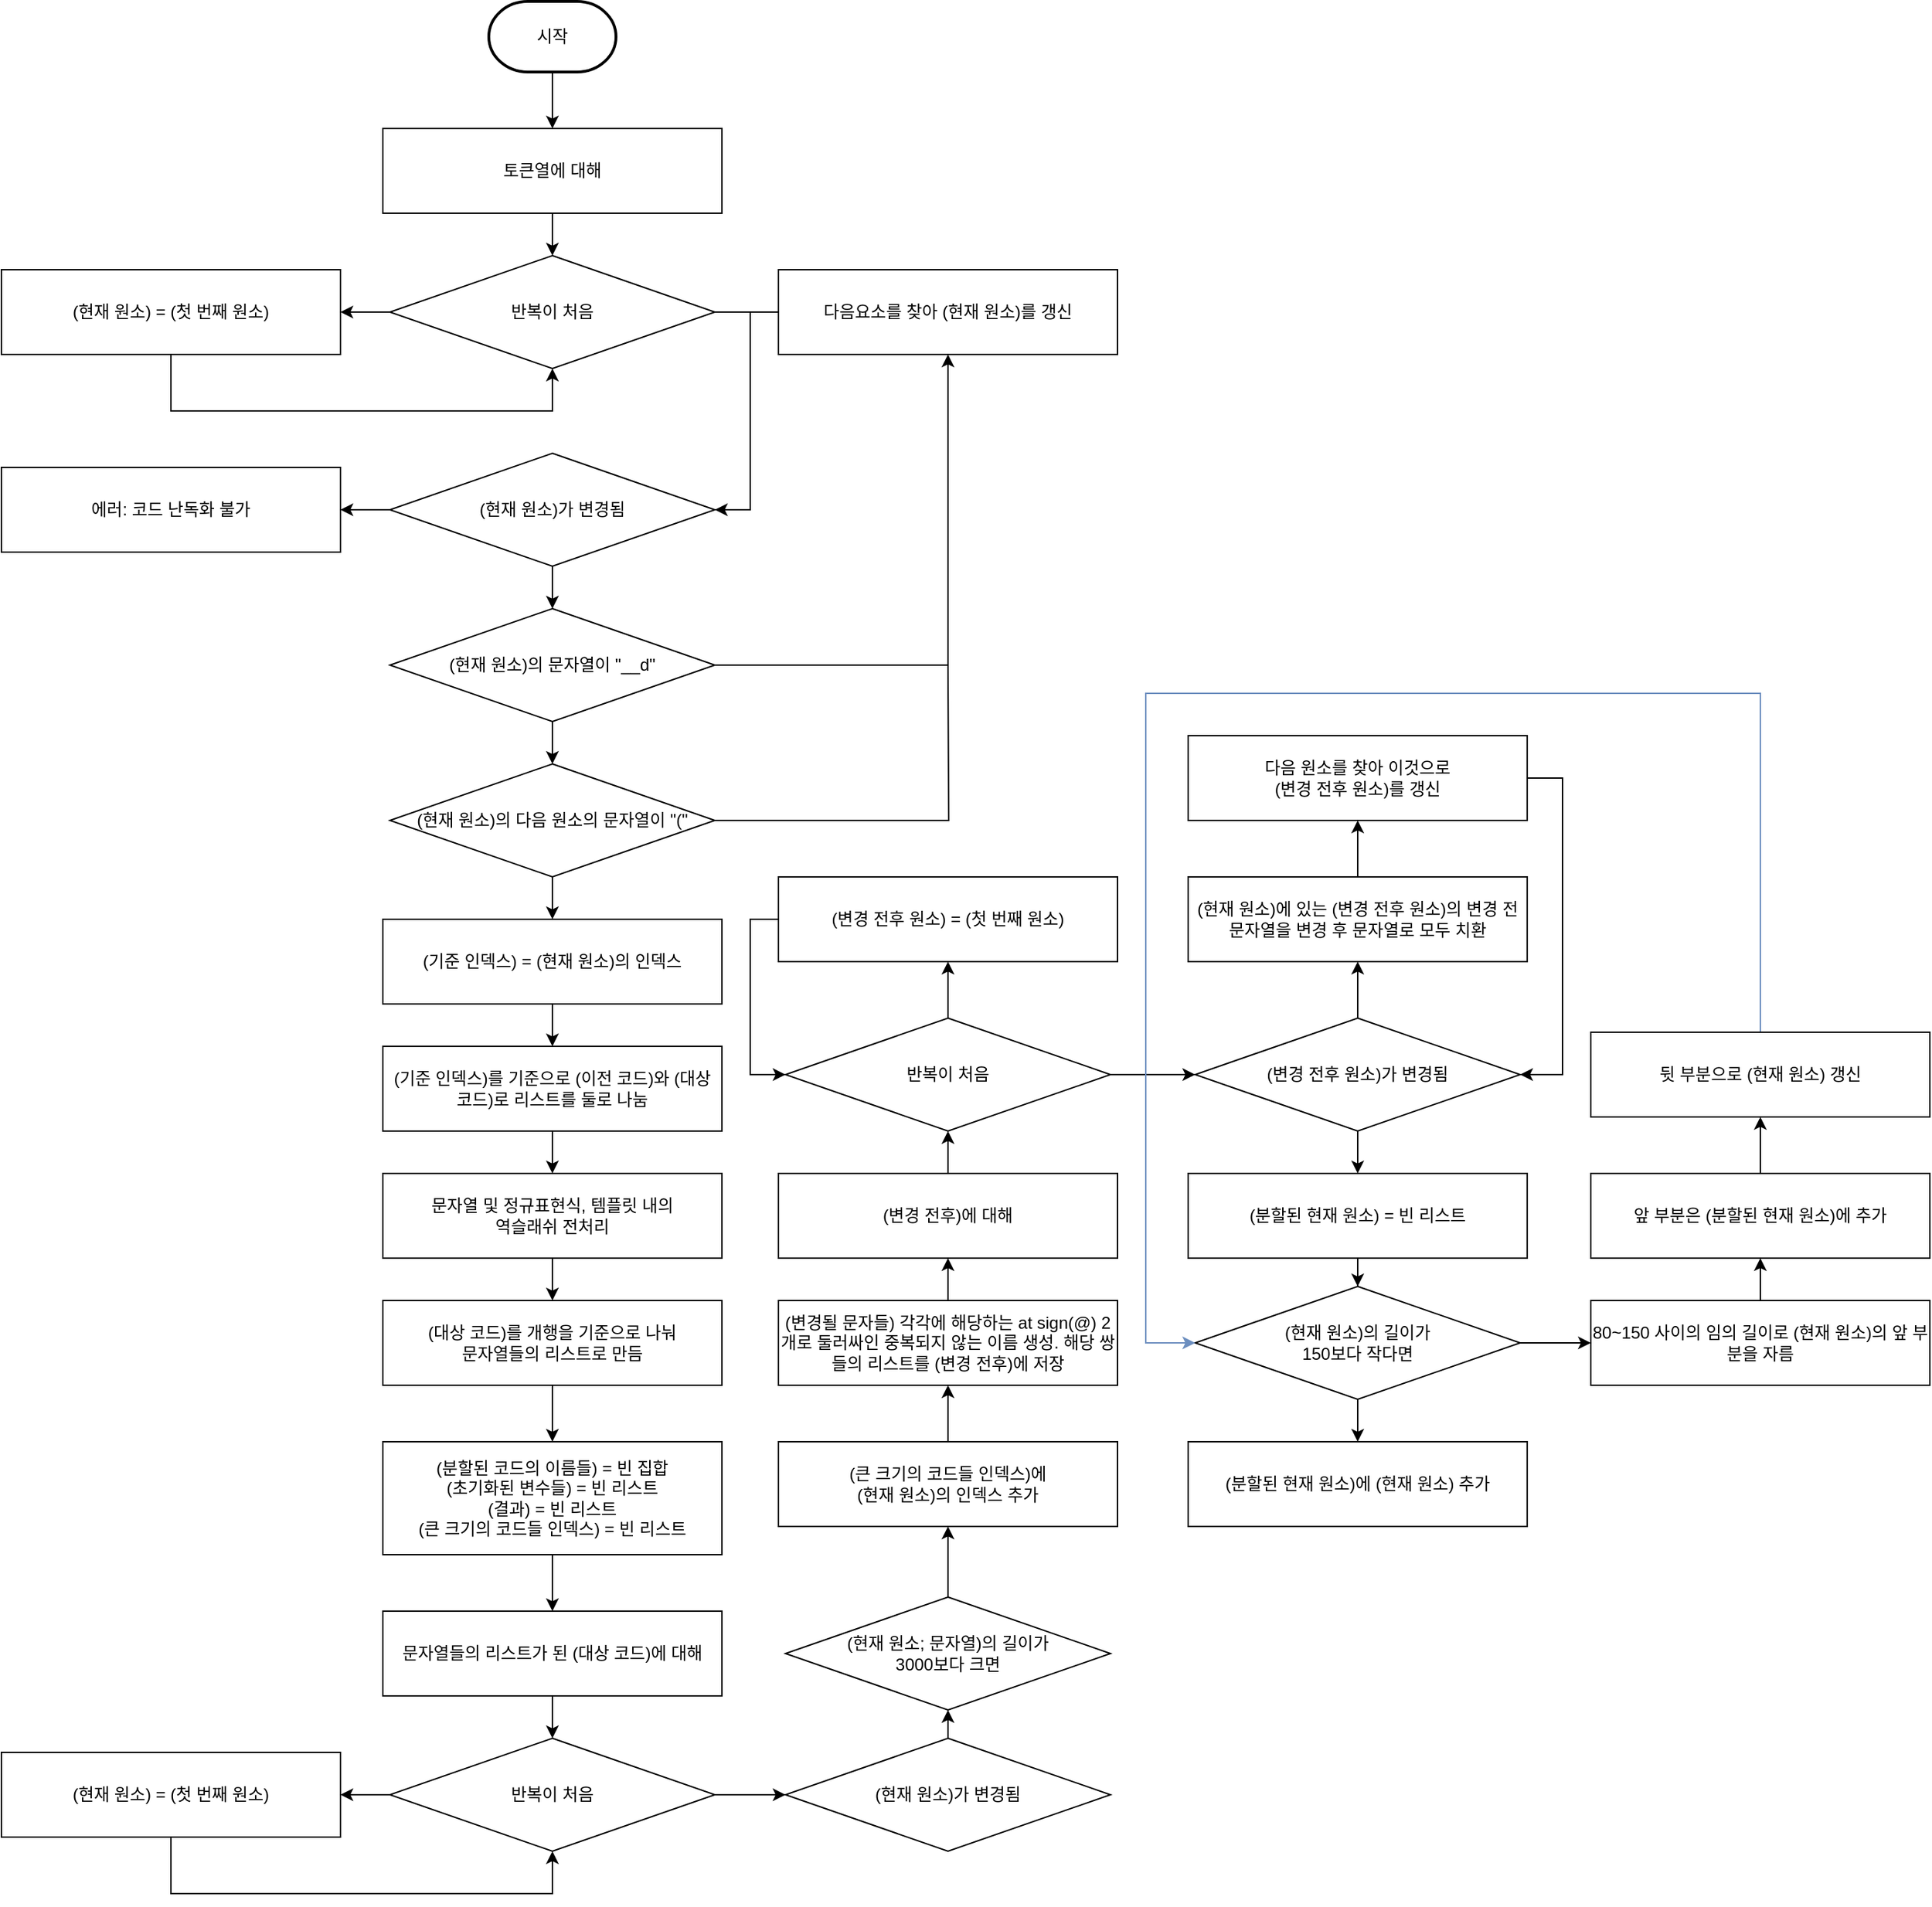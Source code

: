 <mxfile version="22.1.11" type="github">
  <diagram id="C5RBs43oDa-KdzZeNtuy" name="Page-1">
    <mxGraphModel dx="1686" dy="1119" grid="1" gridSize="10" guides="1" tooltips="1" connect="1" arrows="1" fold="1" page="1" pageScale="1" pageWidth="1654" pageHeight="2336" math="0" shadow="0">
      <root>
        <mxCell id="WIyWlLk6GJQsqaUBKTNV-0" />
        <mxCell id="WIyWlLk6GJQsqaUBKTNV-1" parent="WIyWlLk6GJQsqaUBKTNV-0" />
        <mxCell id="RM3j1rOh3Ni4RtUUmrqW-9" style="edgeStyle=orthogonalEdgeStyle;rounded=0;orthogonalLoop=1;jettySize=auto;html=1;exitX=0.5;exitY=1;exitDx=0;exitDy=0;exitPerimeter=0;" edge="1" parent="WIyWlLk6GJQsqaUBKTNV-1" source="RM3j1rOh3Ni4RtUUmrqW-0" target="RM3j1rOh3Ni4RtUUmrqW-2">
          <mxGeometry relative="1" as="geometry" />
        </mxCell>
        <mxCell id="RM3j1rOh3Ni4RtUUmrqW-0" value="시작" style="strokeWidth=2;html=1;shape=mxgraph.flowchart.terminator;whiteSpace=wrap;" vertex="1" parent="WIyWlLk6GJQsqaUBKTNV-1">
          <mxGeometry x="365" y="60" width="90" height="50" as="geometry" />
        </mxCell>
        <mxCell id="RM3j1rOh3Ni4RtUUmrqW-10" style="edgeStyle=orthogonalEdgeStyle;rounded=0;orthogonalLoop=1;jettySize=auto;html=1;exitX=0.5;exitY=1;exitDx=0;exitDy=0;" edge="1" parent="WIyWlLk6GJQsqaUBKTNV-1" source="RM3j1rOh3Ni4RtUUmrqW-2" target="RM3j1rOh3Ni4RtUUmrqW-3">
          <mxGeometry relative="1" as="geometry" />
        </mxCell>
        <mxCell id="RM3j1rOh3Ni4RtUUmrqW-2" value="토큰열에 대해" style="rounded=0;whiteSpace=wrap;html=1;" vertex="1" parent="WIyWlLk6GJQsqaUBKTNV-1">
          <mxGeometry x="290" y="150" width="240" height="60" as="geometry" />
        </mxCell>
        <mxCell id="RM3j1rOh3Ni4RtUUmrqW-14" style="edgeStyle=orthogonalEdgeStyle;rounded=0;orthogonalLoop=1;jettySize=auto;html=1;exitX=1;exitY=0.5;exitDx=0;exitDy=0;entryX=1;entryY=0.5;entryDx=0;entryDy=0;" edge="1" parent="WIyWlLk6GJQsqaUBKTNV-1" source="RM3j1rOh3Ni4RtUUmrqW-3" target="RM3j1rOh3Ni4RtUUmrqW-6">
          <mxGeometry relative="1" as="geometry">
            <Array as="points">
              <mxPoint x="550" y="280" />
              <mxPoint x="550" y="420" />
            </Array>
          </mxGeometry>
        </mxCell>
        <mxCell id="RM3j1rOh3Ni4RtUUmrqW-41" style="edgeStyle=orthogonalEdgeStyle;rounded=0;orthogonalLoop=1;jettySize=auto;html=1;exitX=0;exitY=0.5;exitDx=0;exitDy=0;entryX=1;entryY=0.5;entryDx=0;entryDy=0;" edge="1" parent="WIyWlLk6GJQsqaUBKTNV-1" source="RM3j1rOh3Ni4RtUUmrqW-3" target="RM3j1rOh3Ni4RtUUmrqW-4">
          <mxGeometry relative="1" as="geometry" />
        </mxCell>
        <mxCell id="RM3j1rOh3Ni4RtUUmrqW-3" value="반복이 처음" style="rhombus;whiteSpace=wrap;html=1;" vertex="1" parent="WIyWlLk6GJQsqaUBKTNV-1">
          <mxGeometry x="295" y="240" width="230" height="80" as="geometry" />
        </mxCell>
        <mxCell id="RM3j1rOh3Ni4RtUUmrqW-42" style="edgeStyle=orthogonalEdgeStyle;rounded=0;orthogonalLoop=1;jettySize=auto;html=1;exitX=0.5;exitY=1;exitDx=0;exitDy=0;entryX=0.5;entryY=1;entryDx=0;entryDy=0;" edge="1" parent="WIyWlLk6GJQsqaUBKTNV-1" source="RM3j1rOh3Ni4RtUUmrqW-4" target="RM3j1rOh3Ni4RtUUmrqW-3">
          <mxGeometry relative="1" as="geometry">
            <Array as="points">
              <mxPoint x="140" y="350" />
              <mxPoint x="410" y="350" />
            </Array>
          </mxGeometry>
        </mxCell>
        <mxCell id="RM3j1rOh3Ni4RtUUmrqW-4" value="(현재 원소) = (첫 번째 원소)" style="rounded=0;whiteSpace=wrap;html=1;" vertex="1" parent="WIyWlLk6GJQsqaUBKTNV-1">
          <mxGeometry x="20" y="250" width="240" height="60" as="geometry" />
        </mxCell>
        <mxCell id="RM3j1rOh3Ni4RtUUmrqW-15" style="edgeStyle=orthogonalEdgeStyle;rounded=0;orthogonalLoop=1;jettySize=auto;html=1;exitX=0.5;exitY=1;exitDx=0;exitDy=0;entryX=0.5;entryY=0;entryDx=0;entryDy=0;" edge="1" parent="WIyWlLk6GJQsqaUBKTNV-1" source="RM3j1rOh3Ni4RtUUmrqW-18" target="RM3j1rOh3Ni4RtUUmrqW-7">
          <mxGeometry relative="1" as="geometry" />
        </mxCell>
        <mxCell id="RM3j1rOh3Ni4RtUUmrqW-33" style="edgeStyle=orthogonalEdgeStyle;rounded=0;orthogonalLoop=1;jettySize=auto;html=1;exitX=0;exitY=0.5;exitDx=0;exitDy=0;entryX=1;entryY=0.5;entryDx=0;entryDy=0;" edge="1" parent="WIyWlLk6GJQsqaUBKTNV-1" source="RM3j1rOh3Ni4RtUUmrqW-6" target="RM3j1rOh3Ni4RtUUmrqW-29">
          <mxGeometry relative="1" as="geometry" />
        </mxCell>
        <mxCell id="RM3j1rOh3Ni4RtUUmrqW-6" value="(현재 원소)가 변경됨" style="rhombus;whiteSpace=wrap;html=1;" vertex="1" parent="WIyWlLk6GJQsqaUBKTNV-1">
          <mxGeometry x="295" y="380" width="230" height="80" as="geometry" />
        </mxCell>
        <mxCell id="RM3j1rOh3Ni4RtUUmrqW-16" style="edgeStyle=orthogonalEdgeStyle;rounded=0;orthogonalLoop=1;jettySize=auto;html=1;exitX=0.5;exitY=1;exitDx=0;exitDy=0;entryX=0.5;entryY=0;entryDx=0;entryDy=0;" edge="1" parent="WIyWlLk6GJQsqaUBKTNV-1" source="RM3j1rOh3Ni4RtUUmrqW-7" target="RM3j1rOh3Ni4RtUUmrqW-8">
          <mxGeometry relative="1" as="geometry" />
        </mxCell>
        <mxCell id="RM3j1rOh3Ni4RtUUmrqW-24" style="edgeStyle=orthogonalEdgeStyle;rounded=0;orthogonalLoop=1;jettySize=auto;html=1;exitX=1;exitY=0.5;exitDx=0;exitDy=0;endArrow=none;endFill=0;" edge="1" parent="WIyWlLk6GJQsqaUBKTNV-1" source="RM3j1rOh3Ni4RtUUmrqW-7">
          <mxGeometry relative="1" as="geometry">
            <mxPoint x="690" y="530" as="targetPoint" />
          </mxGeometry>
        </mxCell>
        <mxCell id="RM3j1rOh3Ni4RtUUmrqW-7" value="(현재 원소)의 다음 원소의 문자열이 &quot;(&quot;" style="rhombus;whiteSpace=wrap;html=1;" vertex="1" parent="WIyWlLk6GJQsqaUBKTNV-1">
          <mxGeometry x="295" y="600" width="230" height="80" as="geometry" />
        </mxCell>
        <mxCell id="RM3j1rOh3Ni4RtUUmrqW-32" style="edgeStyle=orthogonalEdgeStyle;rounded=0;orthogonalLoop=1;jettySize=auto;html=1;exitX=0.5;exitY=1;exitDx=0;exitDy=0;entryX=0.5;entryY=0;entryDx=0;entryDy=0;" edge="1" parent="WIyWlLk6GJQsqaUBKTNV-1" source="RM3j1rOh3Ni4RtUUmrqW-8" target="RM3j1rOh3Ni4RtUUmrqW-31">
          <mxGeometry relative="1" as="geometry" />
        </mxCell>
        <mxCell id="RM3j1rOh3Ni4RtUUmrqW-8" value="(기준 인덱스) = (현재 원소)의 인덱스" style="rounded=0;whiteSpace=wrap;html=1;" vertex="1" parent="WIyWlLk6GJQsqaUBKTNV-1">
          <mxGeometry x="290" y="710" width="240" height="60" as="geometry" />
        </mxCell>
        <mxCell id="RM3j1rOh3Ni4RtUUmrqW-19" value="" style="edgeStyle=orthogonalEdgeStyle;rounded=0;orthogonalLoop=1;jettySize=auto;html=1;exitX=0.5;exitY=1;exitDx=0;exitDy=0;entryX=0.5;entryY=0;entryDx=0;entryDy=0;" edge="1" parent="WIyWlLk6GJQsqaUBKTNV-1" source="RM3j1rOh3Ni4RtUUmrqW-6" target="RM3j1rOh3Ni4RtUUmrqW-18">
          <mxGeometry relative="1" as="geometry">
            <mxPoint x="410" y="460" as="sourcePoint" />
            <mxPoint x="410" y="550" as="targetPoint" />
          </mxGeometry>
        </mxCell>
        <mxCell id="RM3j1rOh3Ni4RtUUmrqW-23" style="edgeStyle=orthogonalEdgeStyle;rounded=0;orthogonalLoop=1;jettySize=auto;html=1;exitX=1;exitY=0.5;exitDx=0;exitDy=0;entryX=0.5;entryY=1;entryDx=0;entryDy=0;" edge="1" parent="WIyWlLk6GJQsqaUBKTNV-1" source="RM3j1rOh3Ni4RtUUmrqW-18" target="RM3j1rOh3Ni4RtUUmrqW-20">
          <mxGeometry relative="1" as="geometry" />
        </mxCell>
        <mxCell id="RM3j1rOh3Ni4RtUUmrqW-18" value="(현재 원소)의 문자열이 &quot;__d&quot;" style="rhombus;whiteSpace=wrap;html=1;" vertex="1" parent="WIyWlLk6GJQsqaUBKTNV-1">
          <mxGeometry x="295" y="490" width="230" height="80" as="geometry" />
        </mxCell>
        <mxCell id="RM3j1rOh3Ni4RtUUmrqW-43" style="edgeStyle=orthogonalEdgeStyle;rounded=0;orthogonalLoop=1;jettySize=auto;html=1;exitX=0;exitY=0.5;exitDx=0;exitDy=0;endArrow=none;endFill=0;" edge="1" parent="WIyWlLk6GJQsqaUBKTNV-1" source="RM3j1rOh3Ni4RtUUmrqW-20">
          <mxGeometry relative="1" as="geometry">
            <mxPoint x="550" y="299.571" as="targetPoint" />
          </mxGeometry>
        </mxCell>
        <mxCell id="RM3j1rOh3Ni4RtUUmrqW-20" value="다음요소를 찾아 (현재 원소)를 갱신" style="rounded=0;whiteSpace=wrap;html=1;" vertex="1" parent="WIyWlLk6GJQsqaUBKTNV-1">
          <mxGeometry x="570" y="250" width="240" height="60" as="geometry" />
        </mxCell>
        <mxCell id="RM3j1rOh3Ni4RtUUmrqW-29" value="에러: 코드 난독화 불가" style="rounded=0;whiteSpace=wrap;html=1;" vertex="1" parent="WIyWlLk6GJQsqaUBKTNV-1">
          <mxGeometry x="20" y="390" width="240" height="60" as="geometry" />
        </mxCell>
        <mxCell id="RM3j1rOh3Ni4RtUUmrqW-35" style="edgeStyle=orthogonalEdgeStyle;rounded=0;orthogonalLoop=1;jettySize=auto;html=1;exitX=0.5;exitY=1;exitDx=0;exitDy=0;entryX=0.5;entryY=0;entryDx=0;entryDy=0;" edge="1" parent="WIyWlLk6GJQsqaUBKTNV-1" source="RM3j1rOh3Ni4RtUUmrqW-31" target="RM3j1rOh3Ni4RtUUmrqW-34">
          <mxGeometry relative="1" as="geometry" />
        </mxCell>
        <mxCell id="RM3j1rOh3Ni4RtUUmrqW-31" value="(기준 인덱스)를 기준으로 (이전 코드)와 (대상 코드)로 리스트를 둘로 나눔" style="rounded=0;whiteSpace=wrap;html=1;" vertex="1" parent="WIyWlLk6GJQsqaUBKTNV-1">
          <mxGeometry x="290" y="800" width="240" height="60" as="geometry" />
        </mxCell>
        <mxCell id="RM3j1rOh3Ni4RtUUmrqW-37" style="edgeStyle=orthogonalEdgeStyle;rounded=0;orthogonalLoop=1;jettySize=auto;html=1;exitX=0.5;exitY=1;exitDx=0;exitDy=0;entryX=0.5;entryY=0;entryDx=0;entryDy=0;" edge="1" parent="WIyWlLk6GJQsqaUBKTNV-1" source="RM3j1rOh3Ni4RtUUmrqW-34" target="RM3j1rOh3Ni4RtUUmrqW-36">
          <mxGeometry relative="1" as="geometry" />
        </mxCell>
        <mxCell id="RM3j1rOh3Ni4RtUUmrqW-34" value="문자열 및 정규표현식, 템플릿 내의&lt;br&gt;역슬래쉬 전처리" style="rounded=0;whiteSpace=wrap;html=1;" vertex="1" parent="WIyWlLk6GJQsqaUBKTNV-1">
          <mxGeometry x="290" y="890" width="240" height="60" as="geometry" />
        </mxCell>
        <mxCell id="RM3j1rOh3Ni4RtUUmrqW-39" style="edgeStyle=orthogonalEdgeStyle;rounded=0;orthogonalLoop=1;jettySize=auto;html=1;exitX=0.5;exitY=1;exitDx=0;exitDy=0;entryX=0.5;entryY=0;entryDx=0;entryDy=0;" edge="1" parent="WIyWlLk6GJQsqaUBKTNV-1" source="RM3j1rOh3Ni4RtUUmrqW-50" target="RM3j1rOh3Ni4RtUUmrqW-38">
          <mxGeometry relative="1" as="geometry" />
        </mxCell>
        <mxCell id="RM3j1rOh3Ni4RtUUmrqW-36" value="(대상 코드)를 개행을 기준으로 나눠&lt;br&gt;문자열들의 리스트로 만듬" style="rounded=0;whiteSpace=wrap;html=1;" vertex="1" parent="WIyWlLk6GJQsqaUBKTNV-1">
          <mxGeometry x="290" y="980" width="240" height="60" as="geometry" />
        </mxCell>
        <mxCell id="RM3j1rOh3Ni4RtUUmrqW-45" style="edgeStyle=orthogonalEdgeStyle;rounded=0;orthogonalLoop=1;jettySize=auto;html=1;exitX=0.5;exitY=1;exitDx=0;exitDy=0;entryX=0.5;entryY=0;entryDx=0;entryDy=0;" edge="1" parent="WIyWlLk6GJQsqaUBKTNV-1" source="RM3j1rOh3Ni4RtUUmrqW-38" target="RM3j1rOh3Ni4RtUUmrqW-40">
          <mxGeometry relative="1" as="geometry" />
        </mxCell>
        <mxCell id="RM3j1rOh3Ni4RtUUmrqW-38" value="문자열들의 리스트가 된 (대상 코드)에 대해" style="rounded=0;whiteSpace=wrap;html=1;" vertex="1" parent="WIyWlLk6GJQsqaUBKTNV-1">
          <mxGeometry x="290" y="1200" width="240" height="60" as="geometry" />
        </mxCell>
        <mxCell id="RM3j1rOh3Ni4RtUUmrqW-46" style="edgeStyle=orthogonalEdgeStyle;rounded=0;orthogonalLoop=1;jettySize=auto;html=1;exitX=0;exitY=0.5;exitDx=0;exitDy=0;entryX=1;entryY=0.5;entryDx=0;entryDy=0;" edge="1" parent="WIyWlLk6GJQsqaUBKTNV-1" source="RM3j1rOh3Ni4RtUUmrqW-40" target="RM3j1rOh3Ni4RtUUmrqW-44">
          <mxGeometry relative="1" as="geometry" />
        </mxCell>
        <mxCell id="RM3j1rOh3Ni4RtUUmrqW-49" style="edgeStyle=orthogonalEdgeStyle;rounded=0;orthogonalLoop=1;jettySize=auto;html=1;exitX=1;exitY=0.5;exitDx=0;exitDy=0;entryX=0;entryY=0.5;entryDx=0;entryDy=0;" edge="1" parent="WIyWlLk6GJQsqaUBKTNV-1" source="RM3j1rOh3Ni4RtUUmrqW-40" target="RM3j1rOh3Ni4RtUUmrqW-48">
          <mxGeometry relative="1" as="geometry" />
        </mxCell>
        <mxCell id="RM3j1rOh3Ni4RtUUmrqW-40" value="반복이 처음" style="rhombus;whiteSpace=wrap;html=1;" vertex="1" parent="WIyWlLk6GJQsqaUBKTNV-1">
          <mxGeometry x="295" y="1290" width="230" height="80" as="geometry" />
        </mxCell>
        <mxCell id="RM3j1rOh3Ni4RtUUmrqW-47" style="edgeStyle=orthogonalEdgeStyle;rounded=0;orthogonalLoop=1;jettySize=auto;html=1;exitX=0.5;exitY=1;exitDx=0;exitDy=0;entryX=0.5;entryY=1;entryDx=0;entryDy=0;" edge="1" parent="WIyWlLk6GJQsqaUBKTNV-1" source="RM3j1rOh3Ni4RtUUmrqW-44" target="RM3j1rOh3Ni4RtUUmrqW-40">
          <mxGeometry relative="1" as="geometry">
            <Array as="points">
              <mxPoint x="140" y="1400" />
              <mxPoint x="410" y="1400" />
            </Array>
          </mxGeometry>
        </mxCell>
        <mxCell id="RM3j1rOh3Ni4RtUUmrqW-44" value="(현재 원소) = (첫 번째 원소)" style="rounded=0;whiteSpace=wrap;html=1;" vertex="1" parent="WIyWlLk6GJQsqaUBKTNV-1">
          <mxGeometry x="20" y="1300" width="240" height="60" as="geometry" />
        </mxCell>
        <mxCell id="RM3j1rOh3Ni4RtUUmrqW-53" style="edgeStyle=orthogonalEdgeStyle;rounded=0;orthogonalLoop=1;jettySize=auto;html=1;exitX=0.5;exitY=0;exitDx=0;exitDy=0;entryX=0.5;entryY=1;entryDx=0;entryDy=0;" edge="1" parent="WIyWlLk6GJQsqaUBKTNV-1" source="RM3j1rOh3Ni4RtUUmrqW-48" target="RM3j1rOh3Ni4RtUUmrqW-52">
          <mxGeometry relative="1" as="geometry" />
        </mxCell>
        <mxCell id="RM3j1rOh3Ni4RtUUmrqW-48" value="(현재 원소)가 변경됨" style="rhombus;whiteSpace=wrap;html=1;" vertex="1" parent="WIyWlLk6GJQsqaUBKTNV-1">
          <mxGeometry x="575" y="1290" width="230" height="80" as="geometry" />
        </mxCell>
        <mxCell id="RM3j1rOh3Ni4RtUUmrqW-51" value="" style="edgeStyle=orthogonalEdgeStyle;rounded=0;orthogonalLoop=1;jettySize=auto;html=1;exitX=0.5;exitY=1;exitDx=0;exitDy=0;entryX=0.5;entryY=0;entryDx=0;entryDy=0;" edge="1" parent="WIyWlLk6GJQsqaUBKTNV-1" source="RM3j1rOh3Ni4RtUUmrqW-36" target="RM3j1rOh3Ni4RtUUmrqW-50">
          <mxGeometry relative="1" as="geometry">
            <mxPoint x="410" y="1040" as="sourcePoint" />
            <mxPoint x="408" y="1210" as="targetPoint" />
          </mxGeometry>
        </mxCell>
        <mxCell id="RM3j1rOh3Ni4RtUUmrqW-50" value="(분할된 코드의 이름들) = 빈 집합&lt;br&gt;(초기화된 변수들) = 빈 리스트&lt;br&gt;(결과) = 빈 리스트&lt;br&gt;(큰 크기의 코드들 인덱스) = 빈 리스트" style="rounded=0;whiteSpace=wrap;html=1;" vertex="1" parent="WIyWlLk6GJQsqaUBKTNV-1">
          <mxGeometry x="290" y="1080" width="240" height="80" as="geometry" />
        </mxCell>
        <mxCell id="RM3j1rOh3Ni4RtUUmrqW-55" style="edgeStyle=orthogonalEdgeStyle;rounded=0;orthogonalLoop=1;jettySize=auto;html=1;exitX=0.5;exitY=0;exitDx=0;exitDy=0;entryX=0.5;entryY=1;entryDx=0;entryDy=0;" edge="1" parent="WIyWlLk6GJQsqaUBKTNV-1" source="RM3j1rOh3Ni4RtUUmrqW-52" target="RM3j1rOh3Ni4RtUUmrqW-54">
          <mxGeometry relative="1" as="geometry" />
        </mxCell>
        <mxCell id="RM3j1rOh3Ni4RtUUmrqW-52" value="(현재 원소; 문자열)의 길이가&lt;br&gt;3000보다 크면" style="rhombus;whiteSpace=wrap;html=1;" vertex="1" parent="WIyWlLk6GJQsqaUBKTNV-1">
          <mxGeometry x="575" y="1190" width="230" height="80" as="geometry" />
        </mxCell>
        <mxCell id="RM3j1rOh3Ni4RtUUmrqW-57" style="edgeStyle=orthogonalEdgeStyle;rounded=0;orthogonalLoop=1;jettySize=auto;html=1;exitX=0.5;exitY=0;exitDx=0;exitDy=0;entryX=0.5;entryY=1;entryDx=0;entryDy=0;" edge="1" parent="WIyWlLk6GJQsqaUBKTNV-1" source="RM3j1rOh3Ni4RtUUmrqW-54" target="RM3j1rOh3Ni4RtUUmrqW-56">
          <mxGeometry relative="1" as="geometry" />
        </mxCell>
        <mxCell id="RM3j1rOh3Ni4RtUUmrqW-54" value="(큰 크기의 코드들 인덱스)에 &lt;br&gt;(현재 원소)의 인덱스 추가" style="rounded=0;whiteSpace=wrap;html=1;" vertex="1" parent="WIyWlLk6GJQsqaUBKTNV-1">
          <mxGeometry x="570" y="1080" width="240" height="60" as="geometry" />
        </mxCell>
        <mxCell id="RM3j1rOh3Ni4RtUUmrqW-59" style="edgeStyle=orthogonalEdgeStyle;rounded=0;orthogonalLoop=1;jettySize=auto;html=1;exitX=0.5;exitY=0;exitDx=0;exitDy=0;entryX=0.5;entryY=1;entryDx=0;entryDy=0;" edge="1" parent="WIyWlLk6GJQsqaUBKTNV-1" source="RM3j1rOh3Ni4RtUUmrqW-56" target="RM3j1rOh3Ni4RtUUmrqW-58">
          <mxGeometry relative="1" as="geometry" />
        </mxCell>
        <mxCell id="RM3j1rOh3Ni4RtUUmrqW-56" value="(변경될 문자들) 각각에 해당하는 at sign(@) 2개로 둘러싸인 중복되지 않는 이름 생성. 해당 쌍들의 리스트를 (변경 전후)에 저장" style="rounded=0;whiteSpace=wrap;html=1;" vertex="1" parent="WIyWlLk6GJQsqaUBKTNV-1">
          <mxGeometry x="570" y="980" width="240" height="60" as="geometry" />
        </mxCell>
        <mxCell id="RM3j1rOh3Ni4RtUUmrqW-61" style="edgeStyle=orthogonalEdgeStyle;rounded=0;orthogonalLoop=1;jettySize=auto;html=1;exitX=0.5;exitY=0;exitDx=0;exitDy=0;entryX=0.5;entryY=1;entryDx=0;entryDy=0;" edge="1" parent="WIyWlLk6GJQsqaUBKTNV-1" source="RM3j1rOh3Ni4RtUUmrqW-58" target="RM3j1rOh3Ni4RtUUmrqW-60">
          <mxGeometry relative="1" as="geometry" />
        </mxCell>
        <mxCell id="RM3j1rOh3Ni4RtUUmrqW-58" value="(변경 전후)에 대해" style="rounded=0;whiteSpace=wrap;html=1;" vertex="1" parent="WIyWlLk6GJQsqaUBKTNV-1">
          <mxGeometry x="570" y="890" width="240" height="60" as="geometry" />
        </mxCell>
        <mxCell id="RM3j1rOh3Ni4RtUUmrqW-63" style="edgeStyle=orthogonalEdgeStyle;rounded=0;orthogonalLoop=1;jettySize=auto;html=1;exitX=0.5;exitY=0;exitDx=0;exitDy=0;entryX=0.5;entryY=1;entryDx=0;entryDy=0;" edge="1" parent="WIyWlLk6GJQsqaUBKTNV-1" source="RM3j1rOh3Ni4RtUUmrqW-60" target="RM3j1rOh3Ni4RtUUmrqW-62">
          <mxGeometry relative="1" as="geometry" />
        </mxCell>
        <mxCell id="RM3j1rOh3Ni4RtUUmrqW-66" style="edgeStyle=orthogonalEdgeStyle;rounded=0;orthogonalLoop=1;jettySize=auto;html=1;exitX=1;exitY=0.5;exitDx=0;exitDy=0;entryX=0;entryY=0.5;entryDx=0;entryDy=0;" edge="1" parent="WIyWlLk6GJQsqaUBKTNV-1" source="RM3j1rOh3Ni4RtUUmrqW-60" target="RM3j1rOh3Ni4RtUUmrqW-65">
          <mxGeometry relative="1" as="geometry" />
        </mxCell>
        <mxCell id="RM3j1rOh3Ni4RtUUmrqW-60" value="반복이 처음" style="rhombus;whiteSpace=wrap;html=1;" vertex="1" parent="WIyWlLk6GJQsqaUBKTNV-1">
          <mxGeometry x="575" y="780" width="230" height="80" as="geometry" />
        </mxCell>
        <mxCell id="RM3j1rOh3Ni4RtUUmrqW-64" style="edgeStyle=orthogonalEdgeStyle;rounded=0;orthogonalLoop=1;jettySize=auto;html=1;exitX=0;exitY=0.5;exitDx=0;exitDy=0;entryX=0;entryY=0.5;entryDx=0;entryDy=0;" edge="1" parent="WIyWlLk6GJQsqaUBKTNV-1" source="RM3j1rOh3Ni4RtUUmrqW-62" target="RM3j1rOh3Ni4RtUUmrqW-60">
          <mxGeometry relative="1" as="geometry" />
        </mxCell>
        <mxCell id="RM3j1rOh3Ni4RtUUmrqW-62" value="(변경 전후 원소) = (첫 번째 원소)" style="rounded=0;whiteSpace=wrap;html=1;" vertex="1" parent="WIyWlLk6GJQsqaUBKTNV-1">
          <mxGeometry x="570" y="680" width="240" height="60" as="geometry" />
        </mxCell>
        <mxCell id="RM3j1rOh3Ni4RtUUmrqW-68" style="edgeStyle=orthogonalEdgeStyle;rounded=0;orthogonalLoop=1;jettySize=auto;html=1;exitX=0.5;exitY=0;exitDx=0;exitDy=0;entryX=0.5;entryY=1;entryDx=0;entryDy=0;" edge="1" parent="WIyWlLk6GJQsqaUBKTNV-1" source="RM3j1rOh3Ni4RtUUmrqW-65" target="RM3j1rOh3Ni4RtUUmrqW-67">
          <mxGeometry relative="1" as="geometry" />
        </mxCell>
        <mxCell id="RM3j1rOh3Ni4RtUUmrqW-76" style="edgeStyle=orthogonalEdgeStyle;rounded=0;orthogonalLoop=1;jettySize=auto;html=1;exitX=0.5;exitY=1;exitDx=0;exitDy=0;entryX=0.5;entryY=0;entryDx=0;entryDy=0;" edge="1" parent="WIyWlLk6GJQsqaUBKTNV-1" source="RM3j1rOh3Ni4RtUUmrqW-65" target="RM3j1rOh3Ni4RtUUmrqW-74">
          <mxGeometry relative="1" as="geometry" />
        </mxCell>
        <mxCell id="RM3j1rOh3Ni4RtUUmrqW-65" value="(변경 전후 원소)가 변경됨" style="rhombus;whiteSpace=wrap;html=1;" vertex="1" parent="WIyWlLk6GJQsqaUBKTNV-1">
          <mxGeometry x="865" y="780" width="230" height="80" as="geometry" />
        </mxCell>
        <mxCell id="RM3j1rOh3Ni4RtUUmrqW-70" style="edgeStyle=orthogonalEdgeStyle;rounded=0;orthogonalLoop=1;jettySize=auto;html=1;exitX=0.5;exitY=0;exitDx=0;exitDy=0;" edge="1" parent="WIyWlLk6GJQsqaUBKTNV-1" source="RM3j1rOh3Ni4RtUUmrqW-67" target="RM3j1rOh3Ni4RtUUmrqW-69">
          <mxGeometry relative="1" as="geometry" />
        </mxCell>
        <mxCell id="RM3j1rOh3Ni4RtUUmrqW-67" value="(현재 원소)에 있는 (변경 전후 원소)의 변경 전 문자열을 변경 후 문자열로 모두 치환" style="rounded=0;whiteSpace=wrap;html=1;" vertex="1" parent="WIyWlLk6GJQsqaUBKTNV-1">
          <mxGeometry x="860" y="680" width="240" height="60" as="geometry" />
        </mxCell>
        <mxCell id="RM3j1rOh3Ni4RtUUmrqW-71" style="edgeStyle=orthogonalEdgeStyle;rounded=0;orthogonalLoop=1;jettySize=auto;html=1;exitX=1;exitY=0.5;exitDx=0;exitDy=0;entryX=1;entryY=0.5;entryDx=0;entryDy=0;" edge="1" parent="WIyWlLk6GJQsqaUBKTNV-1" source="RM3j1rOh3Ni4RtUUmrqW-69" target="RM3j1rOh3Ni4RtUUmrqW-65">
          <mxGeometry relative="1" as="geometry">
            <Array as="points">
              <mxPoint x="1125" y="610" />
              <mxPoint x="1125" y="820" />
            </Array>
          </mxGeometry>
        </mxCell>
        <mxCell id="RM3j1rOh3Ni4RtUUmrqW-69" value="다음 원소를 찾아 이것으로&lt;br&gt;(변경 전후 원소)를 갱신" style="rounded=0;whiteSpace=wrap;html=1;" vertex="1" parent="WIyWlLk6GJQsqaUBKTNV-1">
          <mxGeometry x="860" y="580" width="240" height="60" as="geometry" />
        </mxCell>
        <mxCell id="RM3j1rOh3Ni4RtUUmrqW-78" style="edgeStyle=orthogonalEdgeStyle;rounded=0;orthogonalLoop=1;jettySize=auto;html=1;exitX=0.5;exitY=1;exitDx=0;exitDy=0;entryX=0.5;entryY=0;entryDx=0;entryDy=0;" edge="1" parent="WIyWlLk6GJQsqaUBKTNV-1" source="RM3j1rOh3Ni4RtUUmrqW-73" target="RM3j1rOh3Ni4RtUUmrqW-75">
          <mxGeometry relative="1" as="geometry" />
        </mxCell>
        <mxCell id="RM3j1rOh3Ni4RtUUmrqW-84" style="edgeStyle=orthogonalEdgeStyle;rounded=0;orthogonalLoop=1;jettySize=auto;html=1;exitX=1;exitY=0.5;exitDx=0;exitDy=0;entryX=0;entryY=0.5;entryDx=0;entryDy=0;" edge="1" parent="WIyWlLk6GJQsqaUBKTNV-1" source="RM3j1rOh3Ni4RtUUmrqW-73" target="RM3j1rOh3Ni4RtUUmrqW-79">
          <mxGeometry relative="1" as="geometry" />
        </mxCell>
        <mxCell id="RM3j1rOh3Ni4RtUUmrqW-73" value="(현재 원소)의 길이가 &lt;br&gt;150보다 작다면" style="rhombus;whiteSpace=wrap;html=1;" vertex="1" parent="WIyWlLk6GJQsqaUBKTNV-1">
          <mxGeometry x="865" y="970" width="230" height="80" as="geometry" />
        </mxCell>
        <mxCell id="RM3j1rOh3Ni4RtUUmrqW-77" style="edgeStyle=orthogonalEdgeStyle;rounded=0;orthogonalLoop=1;jettySize=auto;html=1;exitX=0.5;exitY=1;exitDx=0;exitDy=0;" edge="1" parent="WIyWlLk6GJQsqaUBKTNV-1" source="RM3j1rOh3Ni4RtUUmrqW-74" target="RM3j1rOh3Ni4RtUUmrqW-73">
          <mxGeometry relative="1" as="geometry" />
        </mxCell>
        <mxCell id="RM3j1rOh3Ni4RtUUmrqW-74" value="(분할된 현재 원소) = 빈 리스트" style="rounded=0;whiteSpace=wrap;html=1;" vertex="1" parent="WIyWlLk6GJQsqaUBKTNV-1">
          <mxGeometry x="860" y="890" width="240" height="60" as="geometry" />
        </mxCell>
        <mxCell id="RM3j1rOh3Ni4RtUUmrqW-75" value="(분할된 현재 원소)에 (현재 원소) 추가" style="rounded=0;whiteSpace=wrap;html=1;" vertex="1" parent="WIyWlLk6GJQsqaUBKTNV-1">
          <mxGeometry x="860" y="1080" width="240" height="60" as="geometry" />
        </mxCell>
        <mxCell id="RM3j1rOh3Ni4RtUUmrqW-86" style="edgeStyle=orthogonalEdgeStyle;rounded=0;orthogonalLoop=1;jettySize=auto;html=1;exitX=0.5;exitY=0;exitDx=0;exitDy=0;entryX=0.5;entryY=1;entryDx=0;entryDy=0;" edge="1" parent="WIyWlLk6GJQsqaUBKTNV-1" source="RM3j1rOh3Ni4RtUUmrqW-79" target="RM3j1rOh3Ni4RtUUmrqW-80">
          <mxGeometry relative="1" as="geometry" />
        </mxCell>
        <mxCell id="RM3j1rOh3Ni4RtUUmrqW-79" value="80~150 사이의 임의 길이로 (현재 원소)의 앞 부분을 자름" style="rounded=0;whiteSpace=wrap;html=1;" vertex="1" parent="WIyWlLk6GJQsqaUBKTNV-1">
          <mxGeometry x="1145" y="980" width="240" height="60" as="geometry" />
        </mxCell>
        <mxCell id="RM3j1rOh3Ni4RtUUmrqW-87" style="edgeStyle=orthogonalEdgeStyle;rounded=0;orthogonalLoop=1;jettySize=auto;html=1;exitX=0.5;exitY=0;exitDx=0;exitDy=0;entryX=0.5;entryY=1;entryDx=0;entryDy=0;" edge="1" parent="WIyWlLk6GJQsqaUBKTNV-1" source="RM3j1rOh3Ni4RtUUmrqW-80" target="RM3j1rOh3Ni4RtUUmrqW-81">
          <mxGeometry relative="1" as="geometry" />
        </mxCell>
        <mxCell id="RM3j1rOh3Ni4RtUUmrqW-80" value="앞 부분은 (분할된 현재 원소)에 추가" style="rounded=0;whiteSpace=wrap;html=1;" vertex="1" parent="WIyWlLk6GJQsqaUBKTNV-1">
          <mxGeometry x="1145" y="890" width="240" height="60" as="geometry" />
        </mxCell>
        <mxCell id="RM3j1rOh3Ni4RtUUmrqW-88" style="edgeStyle=orthogonalEdgeStyle;rounded=0;orthogonalLoop=1;jettySize=auto;html=1;exitX=0.5;exitY=0;exitDx=0;exitDy=0;entryX=0;entryY=0.5;entryDx=0;entryDy=0;fillColor=#dae8fc;strokeColor=#6c8ebf;" edge="1" parent="WIyWlLk6GJQsqaUBKTNV-1" source="RM3j1rOh3Ni4RtUUmrqW-81" target="RM3j1rOh3Ni4RtUUmrqW-73">
          <mxGeometry relative="1" as="geometry">
            <Array as="points">
              <mxPoint x="1265" y="550" />
              <mxPoint x="830" y="550" />
              <mxPoint x="830" y="1010" />
            </Array>
          </mxGeometry>
        </mxCell>
        <mxCell id="RM3j1rOh3Ni4RtUUmrqW-81" value="뒷 부분으로 (현재 원소) 갱신" style="rounded=0;whiteSpace=wrap;html=1;" vertex="1" parent="WIyWlLk6GJQsqaUBKTNV-1">
          <mxGeometry x="1145" y="790" width="240" height="60" as="geometry" />
        </mxCell>
      </root>
    </mxGraphModel>
  </diagram>
</mxfile>
